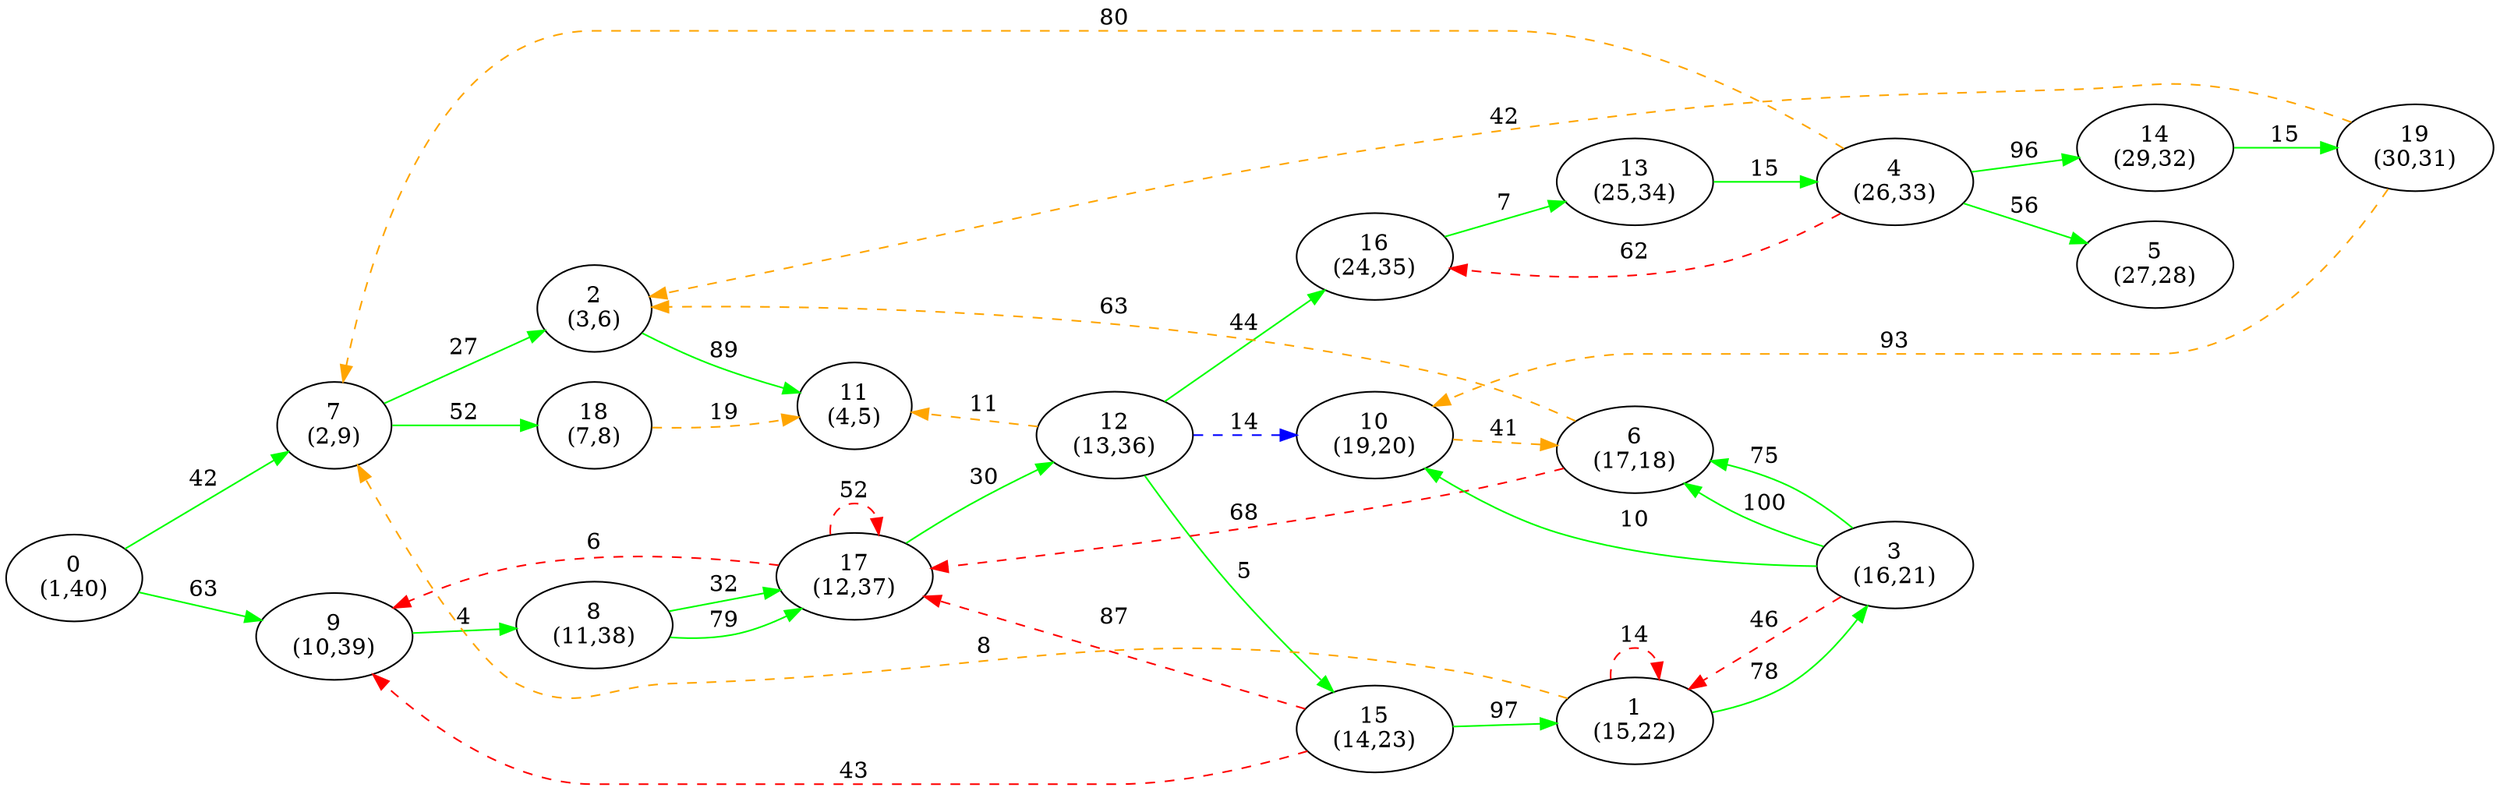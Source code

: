 digraph G {
ranksep = "equally";
rankdir = LR;
{rank = same; "0
(1,40)"; };
{rank = same; "7
(2,9)"; "9
(10,39)"; };
{rank = same; "2
(3,6)"; "18
(7,8)"; "8
(11,38)"; };
{rank = same; "11
(4,5)"; "17
(12,37)"; };
{rank = same; "12
(13,36)"; };
{rank = same; "15
(14,23)"; "16
(24,35)"; "10
(19,20)"; };
{rank = same; "1
(15,22)"; "13
(25,34)"; "6
(17,18)"; };
{rank = same; "3
(16,21)"; "4
(26,33)"; };
{rank = same; "5
(27,28)"; "14
(29,32)"; };
{rank = same; "19
(30,31)"; };
{rank = same; };
"0
(1,40)"->"7
(2,9)"[label="42" color = "green"];
"0
(1,40)"->"9
(10,39)"[label="63" color = "green"];
"7
(2,9)"->"2
(3,6)"[label="27" color = "green"];
"7
(2,9)"->"18
(7,8)"[label="52" color = "green"];
"9
(10,39)"->"8
(11,38)"[label="4" color = "green"];
"2
(3,6)"->"11
(4,5)"[label="89" color = "green"];
"18
(7,8)"->"11
(4,5)"[label="19" color = "orange" style = "dashed"];
"8
(11,38)"->"17
(12,37)"[label="79" color = "green"];
"8
(11,38)"->"17
(12,37)"[label="32" color = "green"];
"11
(4,5)"
"17
(12,37)"->"12
(13,36)"[label="30" color = "green"];
"17
(12,37)"->"17
(12,37)"[label="52" color = "red" style = "dashed"];
"17
(12,37)"->"9
(10,39)"[label="6" color = "red" style = "dashed"];
"12
(13,36)"->"11
(4,5)"[label="11" color = "orange" style = "dashed"];
"12
(13,36)"->"15
(14,23)"[label="5" color = "green"];
"12
(13,36)"->"16
(24,35)"[label="44" color = "green"];
"12
(13,36)"->"10
(19,20)"[label="14" color = "blue" style = "dashed"];
"15
(14,23)"->"1
(15,22)"[label="97" color = "green"];
"15
(14,23)"->"17
(12,37)"[label="87" color = "red" style = "dashed"];
"15
(14,23)"->"9
(10,39)"[label="43" color = "red" style = "dashed"];
"16
(24,35)"->"13
(25,34)"[label="7" color = "green"];
"10
(19,20)"->"6
(17,18)"[label="41" color = "orange" style = "dashed"];
"1
(15,22)"->"3
(16,21)"[label="78" color = "green"];
"1
(15,22)"->"7
(2,9)"[label="8" color = "orange" style = "dashed"];
"1
(15,22)"->"1
(15,22)"[label="14" color = "red" style = "dashed"];
"13
(25,34)"->"4
(26,33)"[label="15" color = "green"];
"6
(17,18)"->"2
(3,6)"[label="63" color = "orange" style = "dashed"];
"6
(17,18)"->"17
(12,37)"[label="68" color = "red" style = "dashed"];
"3
(16,21)"->"1
(15,22)"[label="46" color = "red" style = "dashed"];
"3
(16,21)"->"6
(17,18)"[label="75" color = "green"];
"3
(16,21)"->"10
(19,20)"[label="10" color = "green"];
"3
(16,21)"->"6
(17,18)"[label="100" color = "green"];
"4
(26,33)"->"16
(24,35)"[label="62" color = "red" style = "dashed"];
"4
(26,33)"->"7
(2,9)"[label="80" color = "orange" style = "dashed"];
"4
(26,33)"->"5
(27,28)"[label="56" color = "green"];
"4
(26,33)"->"14
(29,32)"[label="96" color = "green"];
"5
(27,28)"
"14
(29,32)"->"19
(30,31)"[label="15" color = "green"];
"19
(30,31)"->"10
(19,20)"[label="93" color = "orange" style = "dashed"];
"19
(30,31)"->"2
(3,6)"[label="42" color = "orange" style = "dashed"];
}
